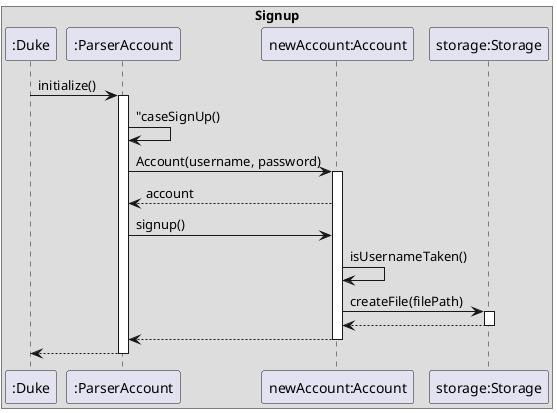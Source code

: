 @startuml
'https://plantuml.com/sequence-diagram

box "Signup"
participant ":Duke" as Duke
participant ":ParserAccount" as ParserAccount
participant "newAccount:Account" as Account
participant "storage:Storage" as Storage

Duke -> ParserAccount: initialize()
Activate ParserAccount
ParserAccount -> ParserAccount: "caseSignUp()

ParserAccount -> Account: Account(username, password)
Activate Account
Account --> ParserAccount: account
ParserAccount -> Account: signup()
Account -> Account: isUsernameTaken()
Account -> Storage: createFile(filePath)
Activate Storage
Storage --> Account
Deactivate Storage
Account --> ParserAccount
Deactivate Account
ParserAccount --> Duke
Deactivate ParserAccount
@enduml